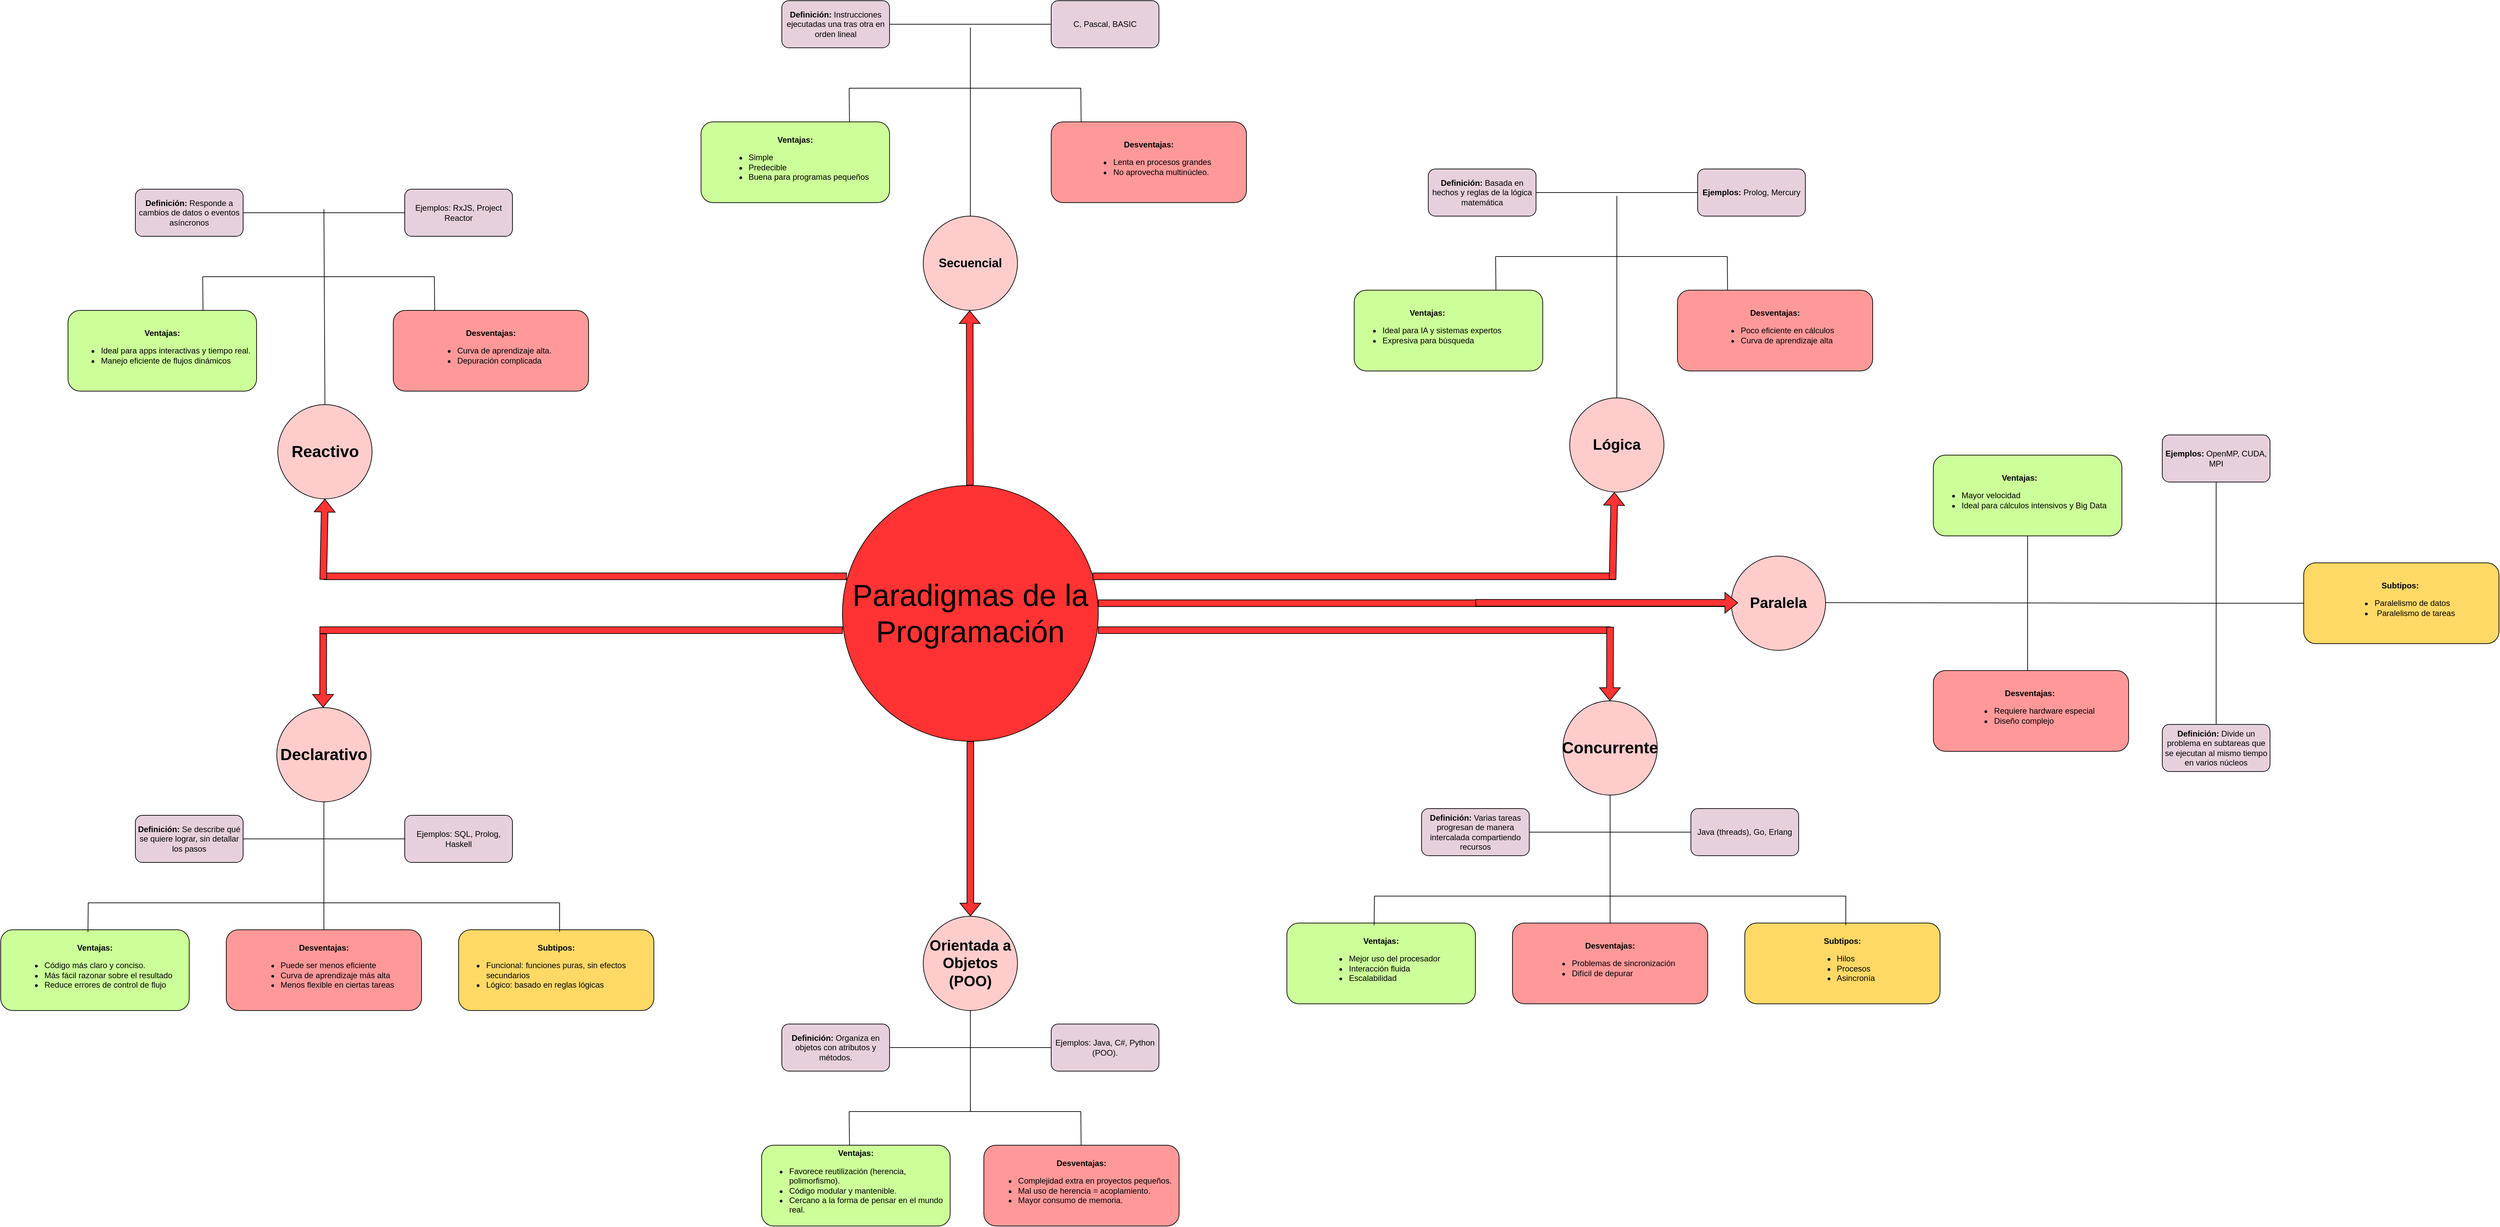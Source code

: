<mxfile version="28.1.2">
  <diagram name="Página-1" id="tQN3K0fjcN7LDT4bnmvT">
    <mxGraphModel dx="7834" dy="4009" grid="1" gridSize="10" guides="1" tooltips="1" connect="1" arrows="1" fold="1" page="1" pageScale="1" pageWidth="827" pageHeight="1169" math="0" shadow="0">
      <root>
        <mxCell id="0" />
        <mxCell id="1" style="" parent="0" />
        <mxCell id="6TMwM8I6Ds__LiO6crbM-2" value="&lt;b&gt;Definición:&lt;/b&gt; Varias tareas progresan de manera intercalada compartiendo recursos" style="rounded=1;whiteSpace=wrap;html=1;fillColor=#E6D0DE;" parent="1" vertex="1">
          <mxGeometry x="670" y="260" width="160" height="70" as="geometry" />
        </mxCell>
        <mxCell id="6TMwM8I6Ds__LiO6crbM-5" value="&lt;b&gt;Ventajas:&lt;/b&gt;&lt;br data-end=&quot;310&quot; data-start=&quot;307&quot;&gt;&lt;div style=&quot;text-align: left;&quot;&gt;&lt;ul&gt;&lt;li&gt;&lt;span style=&quot;background-color: transparent; color: light-dark(rgb(0, 0, 0), rgb(255, 255, 255));&quot;&gt;Mejor uso del procesador&lt;/span&gt;&lt;/li&gt;&lt;li&gt;Interacción fluida&lt;/li&gt;&lt;li&gt;Escalabilidad&lt;/li&gt;&lt;/ul&gt;&lt;/div&gt;" style="rounded=1;whiteSpace=wrap;html=1;fillColor=#CCFF99;" parent="1" vertex="1">
          <mxGeometry x="470" y="430" width="280" height="120" as="geometry" />
        </mxCell>
        <mxCell id="6TMwM8I6Ds__LiO6crbM-6" value="&lt;b&gt;Desventajas:&lt;/b&gt;&lt;br&gt;&lt;div style=&quot;text-align: left;&quot;&gt;&lt;ul&gt;&lt;li&gt;&lt;span style=&quot;background-color: transparent; color: light-dark(rgb(0, 0, 0), rgb(255, 255, 255));&quot;&gt;Problemas de sincronización&lt;/span&gt;&lt;/li&gt;&lt;li&gt;Difícil de depurar&lt;/li&gt;&lt;/ul&gt;&lt;/div&gt;" style="rounded=1;whiteSpace=wrap;html=1;fillColor=#FF9999;" parent="1" vertex="1">
          <mxGeometry x="805" y="430" width="290" height="120" as="geometry" />
        </mxCell>
        <mxCell id="6TMwM8I6Ds__LiO6crbM-8" value="&lt;b&gt;Subtipos:&lt;/b&gt;&lt;br&gt;&lt;div style=&quot;text-align: left;&quot;&gt;&lt;ul&gt;&lt;li&gt;&lt;span style=&quot;background-color: transparent; color: light-dark(rgb(0, 0, 0), rgb(255, 255, 255));&quot;&gt;Hilos&lt;/span&gt;&lt;/li&gt;&lt;li&gt;Procesos&lt;/li&gt;&lt;li&gt;Asincronía&lt;/li&gt;&lt;/ul&gt;&lt;/div&gt;" style="rounded=1;whiteSpace=wrap;html=1;fillColor=#FFD966;" parent="1" vertex="1">
          <mxGeometry x="1150" y="430" width="290" height="120" as="geometry" />
        </mxCell>
        <mxCell id="6TMwM8I6Ds__LiO6crbM-9" value="&lt;span style=&quot;font-size: 24px;&quot;&gt;&lt;b&gt;Concurrente&lt;/b&gt;&lt;/span&gt;" style="ellipse;whiteSpace=wrap;html=1;aspect=fixed;fillColor=#FFCCCC;" parent="1" vertex="1">
          <mxGeometry x="880" y="100" width="140" height="140" as="geometry" />
        </mxCell>
        <mxCell id="6TMwM8I6Ds__LiO6crbM-10" value="" style="endArrow=none;html=1;rounded=0;entryX=0.5;entryY=1;entryDx=0;entryDy=0;exitX=0.5;exitY=0;exitDx=0;exitDy=0;" parent="1" source="6TMwM8I6Ds__LiO6crbM-6" target="6TMwM8I6Ds__LiO6crbM-9" edge="1">
          <mxGeometry width="50" height="50" relative="1" as="geometry">
            <mxPoint x="980" y="350" as="sourcePoint" />
            <mxPoint x="1030" y="300" as="targetPoint" />
          </mxGeometry>
        </mxCell>
        <mxCell id="6TMwM8I6Ds__LiO6crbM-12" value="Java (threads), Go, Erlang" style="rounded=1;whiteSpace=wrap;html=1;fillColor=#E6D0DE;" parent="1" vertex="1">
          <mxGeometry x="1070" y="260" width="160" height="70" as="geometry" />
        </mxCell>
        <mxCell id="6TMwM8I6Ds__LiO6crbM-13" value="" style="endArrow=none;html=1;rounded=0;exitX=1;exitY=0.5;exitDx=0;exitDy=0;entryX=0;entryY=0.5;entryDx=0;entryDy=0;" parent="1" source="6TMwM8I6Ds__LiO6crbM-2" target="6TMwM8I6Ds__LiO6crbM-12" edge="1">
          <mxGeometry width="50" height="50" relative="1" as="geometry">
            <mxPoint x="1050" y="310" as="sourcePoint" />
            <mxPoint x="1100" y="260" as="targetPoint" />
          </mxGeometry>
        </mxCell>
        <mxCell id="6TMwM8I6Ds__LiO6crbM-14" value="" style="endArrow=none;html=1;rounded=0;" parent="1" edge="1">
          <mxGeometry width="50" height="50" relative="1" as="geometry">
            <mxPoint x="600" y="390" as="sourcePoint" />
            <mxPoint x="1300" y="390" as="targetPoint" />
          </mxGeometry>
        </mxCell>
        <mxCell id="6TMwM8I6Ds__LiO6crbM-15" value="" style="endArrow=none;html=1;rounded=0;exitX=0.463;exitY=0.029;exitDx=0;exitDy=0;exitPerimeter=0;" parent="1" source="6TMwM8I6Ds__LiO6crbM-5" edge="1">
          <mxGeometry width="50" height="50" relative="1" as="geometry">
            <mxPoint x="1090" y="480" as="sourcePoint" />
            <mxPoint x="600" y="390" as="targetPoint" />
          </mxGeometry>
        </mxCell>
        <mxCell id="6TMwM8I6Ds__LiO6crbM-16" value="" style="endArrow=none;html=1;rounded=0;exitX=0.463;exitY=0.029;exitDx=0;exitDy=0;exitPerimeter=0;" parent="1" edge="1">
          <mxGeometry width="50" height="50" relative="1" as="geometry">
            <mxPoint x="1300" y="433" as="sourcePoint" />
            <mxPoint x="1300" y="390" as="targetPoint" />
          </mxGeometry>
        </mxCell>
        <mxCell id="6TMwM8I6Ds__LiO6crbM-17" value="&lt;b&gt;Definición:&lt;/b&gt; Se describe qué se quiere lograr, sin detallar los pasos" style="rounded=1;whiteSpace=wrap;html=1;fillColor=#E6D0DE;" parent="1" vertex="1">
          <mxGeometry x="-1240" y="270" width="160" height="70" as="geometry" />
        </mxCell>
        <mxCell id="6TMwM8I6Ds__LiO6crbM-18" value="&lt;b&gt;Ventajas:&lt;/b&gt;&lt;br data-end=&quot;882&quot; data-start=&quot;879&quot;&gt;&lt;ul&gt;&lt;li style=&quot;text-align: left;&quot;&gt;Código más claro y conciso.&lt;/li&gt;&lt;li style=&quot;text-align: left;&quot;&gt;Más fácil razonar sobre el resultado&lt;/li&gt;&lt;li style=&quot;text-align: left;&quot;&gt;Reduce errores de control de flujo&lt;/li&gt;&lt;/ul&gt;" style="rounded=1;whiteSpace=wrap;html=1;fillColor=#CCFF99;" parent="1" vertex="1">
          <mxGeometry x="-1440" y="440" width="280" height="120" as="geometry" />
        </mxCell>
        <mxCell id="6TMwM8I6Ds__LiO6crbM-19" value="&lt;b&gt;Desventajas:&lt;/b&gt;&lt;br&gt;&lt;div style=&quot;text-align: left;&quot;&gt;&lt;ul&gt;&lt;li&gt;&lt;span style=&quot;background-color: transparent; color: light-dark(rgb(0, 0, 0), rgb(255, 255, 255));&quot;&gt;Puede ser menos eficiente&lt;/span&gt;&lt;/li&gt;&lt;li&gt;&lt;span style=&quot;background-color: transparent; color: light-dark(rgb(0, 0, 0), rgb(255, 255, 255));&quot;&gt;Curva de aprendizaje más alta&lt;/span&gt;&lt;/li&gt;&lt;li&gt;&lt;span style=&quot;background-color: transparent; color: light-dark(rgb(0, 0, 0), rgb(255, 255, 255));&quot;&gt;Menos flexible en ciertas tareas&lt;/span&gt;&lt;/li&gt;&lt;/ul&gt;&lt;/div&gt;" style="rounded=1;whiteSpace=wrap;html=1;fillColor=#FF9999;" parent="1" vertex="1">
          <mxGeometry x="-1105" y="440" width="290" height="120" as="geometry" />
        </mxCell>
        <mxCell id="6TMwM8I6Ds__LiO6crbM-20" value="&lt;b&gt;Subtipos:&lt;br&gt;&lt;/b&gt;&lt;div style=&quot;text-align: left;&quot;&gt;&lt;ul&gt;&lt;li&gt;&lt;span style=&quot;background-color: transparent; color: light-dark(rgb(0, 0, 0), rgb(255, 255, 255));&quot;&gt;Funcional: funciones puras, sin efectos secundarios&lt;/span&gt;&lt;/li&gt;&lt;li&gt;&lt;span style=&quot;background-color: transparent; color: light-dark(rgb(0, 0, 0), rgb(255, 255, 255));&quot;&gt;Lógico: basado en reglas lógicas&lt;/span&gt;&lt;/li&gt;&lt;/ul&gt;&lt;/div&gt;" style="rounded=1;whiteSpace=wrap;html=1;fillColor=#FFD966;" parent="1" vertex="1">
          <mxGeometry x="-760" y="440" width="290" height="120" as="geometry" />
        </mxCell>
        <mxCell id="6TMwM8I6Ds__LiO6crbM-21" value="&lt;font style=&quot;font-size: 24px;&quot;&gt;&lt;b&gt;Declarativo&lt;/b&gt;&lt;/font&gt;" style="ellipse;whiteSpace=wrap;html=1;aspect=fixed;fillColor=#FFCCCC;" parent="1" vertex="1">
          <mxGeometry x="-1030" y="110" width="140" height="140" as="geometry" />
        </mxCell>
        <mxCell id="6TMwM8I6Ds__LiO6crbM-22" value="" style="endArrow=none;html=1;rounded=0;entryX=0.5;entryY=1;entryDx=0;entryDy=0;exitX=0.5;exitY=0;exitDx=0;exitDy=0;" parent="1" source="6TMwM8I6Ds__LiO6crbM-19" target="6TMwM8I6Ds__LiO6crbM-21" edge="1">
          <mxGeometry width="50" height="50" relative="1" as="geometry">
            <mxPoint x="-930" y="360" as="sourcePoint" />
            <mxPoint x="-880" y="310" as="targetPoint" />
          </mxGeometry>
        </mxCell>
        <mxCell id="6TMwM8I6Ds__LiO6crbM-23" value="Ejemplos: SQL, Prolog, Haskell" style="rounded=1;whiteSpace=wrap;html=1;fillColor=#E6D0DE;" parent="1" vertex="1">
          <mxGeometry x="-840" y="270" width="160" height="70" as="geometry" />
        </mxCell>
        <mxCell id="6TMwM8I6Ds__LiO6crbM-24" value="" style="endArrow=none;html=1;rounded=0;exitX=1;exitY=0.5;exitDx=0;exitDy=0;entryX=0;entryY=0.5;entryDx=0;entryDy=0;" parent="1" source="6TMwM8I6Ds__LiO6crbM-17" target="6TMwM8I6Ds__LiO6crbM-23" edge="1">
          <mxGeometry width="50" height="50" relative="1" as="geometry">
            <mxPoint x="-860" y="320" as="sourcePoint" />
            <mxPoint x="-810" y="270" as="targetPoint" />
          </mxGeometry>
        </mxCell>
        <mxCell id="6TMwM8I6Ds__LiO6crbM-25" value="" style="endArrow=none;html=1;rounded=0;" parent="1" edge="1">
          <mxGeometry width="50" height="50" relative="1" as="geometry">
            <mxPoint x="-1310" y="400" as="sourcePoint" />
            <mxPoint x="-610" y="400" as="targetPoint" />
          </mxGeometry>
        </mxCell>
        <mxCell id="6TMwM8I6Ds__LiO6crbM-26" value="" style="endArrow=none;html=1;rounded=0;exitX=0.463;exitY=0.029;exitDx=0;exitDy=0;exitPerimeter=0;" parent="1" source="6TMwM8I6Ds__LiO6crbM-18" edge="1">
          <mxGeometry width="50" height="50" relative="1" as="geometry">
            <mxPoint x="-820" y="490" as="sourcePoint" />
            <mxPoint x="-1310" y="400" as="targetPoint" />
          </mxGeometry>
        </mxCell>
        <mxCell id="6TMwM8I6Ds__LiO6crbM-27" value="" style="endArrow=none;html=1;rounded=0;exitX=0.463;exitY=0.029;exitDx=0;exitDy=0;exitPerimeter=0;" parent="1" edge="1">
          <mxGeometry width="50" height="50" relative="1" as="geometry">
            <mxPoint x="-610" y="443" as="sourcePoint" />
            <mxPoint x="-610" y="400" as="targetPoint" />
          </mxGeometry>
        </mxCell>
        <mxCell id="6TMwM8I6Ds__LiO6crbM-28" value="&lt;b&gt;Definición:&lt;/b&gt; Organiza en objetos con atributos y métodos." style="rounded=1;whiteSpace=wrap;html=1;fillColor=#E6D0DE;" parent="1" vertex="1">
          <mxGeometry x="-280" y="580" width="160" height="70" as="geometry" />
        </mxCell>
        <mxCell id="6TMwM8I6Ds__LiO6crbM-29" value="&lt;b&gt;Ventajas:&lt;/b&gt;&lt;br&gt;&lt;div style=&quot;text-align: left;&quot;&gt;&lt;ul&gt;&lt;li&gt;&lt;span style=&quot;background-color: transparent; color: light-dark(rgb(0, 0, 0), rgb(255, 255, 255));&quot;&gt;Favorece reutilización (herencia, polimorfismo).&lt;/span&gt;&lt;/li&gt;&lt;li&gt;&lt;span style=&quot;background-color: transparent; color: light-dark(rgb(0, 0, 0), rgb(255, 255, 255));&quot;&gt;Código modular y mantenible.&lt;/span&gt;&lt;/li&gt;&lt;li&gt;&lt;span style=&quot;background-color: transparent; color: light-dark(rgb(0, 0, 0), rgb(255, 255, 255));&quot;&gt;Cercano a la forma de pensar en el mundo real.&lt;/span&gt;&lt;/li&gt;&lt;/ul&gt;&lt;/div&gt;" style="rounded=1;whiteSpace=wrap;html=1;fillColor=#CCFF99;" parent="1" vertex="1">
          <mxGeometry x="-310" y="760" width="280" height="120" as="geometry" />
        </mxCell>
        <mxCell id="6TMwM8I6Ds__LiO6crbM-31" value="&lt;b&gt;Desventajas:&lt;br&gt;&lt;/b&gt;&lt;div style=&quot;text-align: left;&quot;&gt;&lt;ul&gt;&lt;li&gt;&lt;span style=&quot;background-color: transparent; color: light-dark(rgb(0, 0, 0), rgb(255, 255, 255));&quot;&gt;Complejidad extra en proyectos pequeños.&lt;/span&gt;&lt;/li&gt;&lt;li&gt;&lt;span style=&quot;background-color: transparent; color: light-dark(rgb(0, 0, 0), rgb(255, 255, 255));&quot;&gt;Mal uso de herencia = acoplamiento.&lt;/span&gt;&lt;/li&gt;&lt;li&gt;&lt;span style=&quot;background-color: transparent; color: light-dark(rgb(0, 0, 0), rgb(255, 255, 255));&quot;&gt;Mayor consumo de memoria.&lt;/span&gt;&lt;/li&gt;&lt;/ul&gt;&lt;/div&gt;" style="rounded=1;whiteSpace=wrap;html=1;fillColor=#FF9999;" parent="1" vertex="1">
          <mxGeometry x="20" y="760" width="290" height="120" as="geometry" />
        </mxCell>
        <mxCell id="6TMwM8I6Ds__LiO6crbM-32" value="&lt;b&gt;&lt;font style=&quot;font-size: 22px;&quot;&gt;Orientada a Objetos (POO)&lt;/font&gt;&lt;/b&gt;" style="ellipse;whiteSpace=wrap;html=1;aspect=fixed;fillColor=#FFCCCC;" parent="1" vertex="1">
          <mxGeometry x="-70" y="420" width="140" height="140" as="geometry" />
        </mxCell>
        <mxCell id="6TMwM8I6Ds__LiO6crbM-33" value="" style="endArrow=none;html=1;rounded=0;entryX=0.5;entryY=1;entryDx=0;entryDy=0;" parent="1" target="6TMwM8I6Ds__LiO6crbM-32" edge="1">
          <mxGeometry width="50" height="50" relative="1" as="geometry">
            <mxPoint y="710" as="sourcePoint" />
            <mxPoint x="80" y="620" as="targetPoint" />
          </mxGeometry>
        </mxCell>
        <mxCell id="6TMwM8I6Ds__LiO6crbM-34" value="Ejemplos: Java, C#, Python (POO)." style="rounded=1;whiteSpace=wrap;html=1;fillColor=#E6D0DE;" parent="1" vertex="1">
          <mxGeometry x="120" y="580" width="160" height="70" as="geometry" />
        </mxCell>
        <mxCell id="6TMwM8I6Ds__LiO6crbM-35" value="" style="endArrow=none;html=1;rounded=0;exitX=1;exitY=0.5;exitDx=0;exitDy=0;entryX=0;entryY=0.5;entryDx=0;entryDy=0;" parent="1" source="6TMwM8I6Ds__LiO6crbM-28" target="6TMwM8I6Ds__LiO6crbM-34" edge="1">
          <mxGeometry width="50" height="50" relative="1" as="geometry">
            <mxPoint x="100" y="630" as="sourcePoint" />
            <mxPoint x="150" y="580" as="targetPoint" />
          </mxGeometry>
        </mxCell>
        <mxCell id="6TMwM8I6Ds__LiO6crbM-36" value="" style="endArrow=none;html=1;rounded=0;" parent="1" edge="1">
          <mxGeometry width="50" height="50" relative="1" as="geometry">
            <mxPoint x="-180" y="710" as="sourcePoint" />
            <mxPoint x="164" y="710" as="targetPoint" />
          </mxGeometry>
        </mxCell>
        <mxCell id="6TMwM8I6Ds__LiO6crbM-38" value="" style="endArrow=none;html=1;rounded=0;exitX=0.463;exitY=0.029;exitDx=0;exitDy=0;exitPerimeter=0;" parent="1" edge="1">
          <mxGeometry width="50" height="50" relative="1" as="geometry">
            <mxPoint x="164.47" y="760" as="sourcePoint" />
            <mxPoint x="164" y="710" as="targetPoint" />
          </mxGeometry>
        </mxCell>
        <mxCell id="6TMwM8I6Ds__LiO6crbM-39" value="" style="endArrow=none;html=1;rounded=0;exitX=0.463;exitY=0.029;exitDx=0;exitDy=0;exitPerimeter=0;" parent="1" edge="1">
          <mxGeometry width="50" height="50" relative="1" as="geometry">
            <mxPoint x="-179.53" y="760" as="sourcePoint" />
            <mxPoint x="-180" y="710" as="targetPoint" />
          </mxGeometry>
        </mxCell>
        <mxCell id="6TMwM8I6Ds__LiO6crbM-40" value="&lt;b&gt;Definición:&lt;/b&gt; Responde a cambios de datos o eventos asíncronos" style="rounded=1;whiteSpace=wrap;html=1;fillColor=#E6D0DE;" parent="1" vertex="1">
          <mxGeometry x="-1240" y="-660" width="160" height="70" as="geometry" />
        </mxCell>
        <mxCell id="6TMwM8I6Ds__LiO6crbM-41" value="&lt;b&gt;Ventajas:&lt;br&gt;&lt;/b&gt;&lt;div style=&quot;text-align: left;&quot;&gt;&lt;ul&gt;&lt;li&gt;&lt;span style=&quot;background-color: transparent; color: light-dark(rgb(0, 0, 0), rgb(255, 255, 255));&quot;&gt;Ideal para apps interactivas y tiempo real.&lt;/span&gt;&lt;/li&gt;&lt;li&gt;&lt;span style=&quot;background-color: transparent; color: light-dark(rgb(0, 0, 0), rgb(255, 255, 255));&quot;&gt;Manejo eficiente de flujos dinámicos&lt;/span&gt;&lt;/li&gt;&lt;/ul&gt;&lt;/div&gt;" style="rounded=1;whiteSpace=wrap;html=1;fillColor=#CCFF99;" parent="1" vertex="1">
          <mxGeometry x="-1340" y="-480" width="280" height="120" as="geometry" />
        </mxCell>
        <mxCell id="6TMwM8I6Ds__LiO6crbM-42" value="&lt;b&gt;Desventajas:&lt;br&gt;&lt;/b&gt;&lt;div style=&quot;text-align: left;&quot;&gt;&lt;ul&gt;&lt;li&gt;&lt;span style=&quot;background-color: transparent; color: light-dark(rgb(0, 0, 0), rgb(255, 255, 255));&quot;&gt;Curva de aprendizaje alta.&lt;/span&gt;&lt;/li&gt;&lt;li&gt;&lt;span style=&quot;background-color: transparent; color: light-dark(rgb(0, 0, 0), rgb(255, 255, 255));&quot;&gt;Depuración complicada&lt;/span&gt;&lt;/li&gt;&lt;/ul&gt;&lt;/div&gt;" style="rounded=1;whiteSpace=wrap;html=1;fillColor=#FF9999;" parent="1" vertex="1">
          <mxGeometry x="-857" y="-480" width="290" height="120" as="geometry" />
        </mxCell>
        <mxCell id="6TMwM8I6Ds__LiO6crbM-43" value="&lt;font style=&quot;font-size: 24px;&quot;&gt;&lt;b&gt;Reactivo&lt;/b&gt;&lt;/font&gt;" style="ellipse;whiteSpace=wrap;html=1;aspect=fixed;fillColor=#FFCCCC;" parent="1" vertex="1">
          <mxGeometry x="-1028.5" y="-340" width="140" height="140" as="geometry" />
        </mxCell>
        <mxCell id="6TMwM8I6Ds__LiO6crbM-45" value="Ejemplos: RxJS, Project Reactor" style="rounded=1;whiteSpace=wrap;html=1;fillColor=#E6D0DE;" parent="1" vertex="1">
          <mxGeometry x="-840" y="-660" width="160" height="70" as="geometry" />
        </mxCell>
        <mxCell id="6TMwM8I6Ds__LiO6crbM-46" value="" style="endArrow=none;html=1;rounded=0;exitX=1;exitY=0.5;exitDx=0;exitDy=0;entryX=0;entryY=0.5;entryDx=0;entryDy=0;" parent="1" source="6TMwM8I6Ds__LiO6crbM-40" target="6TMwM8I6Ds__LiO6crbM-45" edge="1">
          <mxGeometry width="50" height="50" relative="1" as="geometry">
            <mxPoint x="-860" y="-610" as="sourcePoint" />
            <mxPoint x="-810" y="-660" as="targetPoint" />
          </mxGeometry>
        </mxCell>
        <mxCell id="6TMwM8I6Ds__LiO6crbM-47" value="" style="endArrow=none;html=1;rounded=0;" parent="1" edge="1">
          <mxGeometry width="50" height="50" relative="1" as="geometry">
            <mxPoint x="-1140" y="-530" as="sourcePoint" />
            <mxPoint x="-796" y="-530" as="targetPoint" />
          </mxGeometry>
        </mxCell>
        <mxCell id="6TMwM8I6Ds__LiO6crbM-48" value="" style="endArrow=none;html=1;rounded=0;exitX=0.463;exitY=0.029;exitDx=0;exitDy=0;exitPerimeter=0;" parent="1" edge="1">
          <mxGeometry width="50" height="50" relative="1" as="geometry">
            <mxPoint x="-795.53" y="-480" as="sourcePoint" />
            <mxPoint x="-796" y="-530" as="targetPoint" />
          </mxGeometry>
        </mxCell>
        <mxCell id="6TMwM8I6Ds__LiO6crbM-49" value="" style="endArrow=none;html=1;rounded=0;exitX=0.463;exitY=0.029;exitDx=0;exitDy=0;exitPerimeter=0;" parent="1" edge="1">
          <mxGeometry width="50" height="50" relative="1" as="geometry">
            <mxPoint x="-1139.53" y="-480" as="sourcePoint" />
            <mxPoint x="-1140" y="-530" as="targetPoint" />
          </mxGeometry>
        </mxCell>
        <mxCell id="6TMwM8I6Ds__LiO6crbM-50" value="&lt;strong data-end=&quot;1249&quot; data-start=&quot;1234&quot;&gt;Definición:&lt;/strong&gt; Basada en hechos y reglas de la lógica matemática" style="rounded=1;whiteSpace=wrap;html=1;fillColor=#E6D0DE;" parent="1" vertex="1">
          <mxGeometry x="680" y="-690" width="160" height="70" as="geometry" />
        </mxCell>
        <mxCell id="6TMwM8I6Ds__LiO6crbM-51" value="&lt;div style=&quot;text-align: center;&quot;&gt;&lt;b&gt;Ventajas:&amp;nbsp;&lt;/b&gt;&lt;/div&gt;&lt;div style=&quot;&quot;&gt;&lt;ul&gt;&lt;li&gt;Ideal para IA y sistemas expertos&lt;/li&gt;&lt;li&gt;Expresiva para búsqueda&lt;/li&gt;&lt;/ul&gt;&lt;/div&gt;" style="rounded=1;whiteSpace=wrap;html=1;fillColor=#CCFF99;align=left;" parent="1" vertex="1">
          <mxGeometry x="570" y="-510" width="280" height="120" as="geometry" />
        </mxCell>
        <mxCell id="6TMwM8I6Ds__LiO6crbM-52" value="&lt;b&gt;Desventajas:&lt;/b&gt;&lt;div&gt;&lt;div style=&quot;text-align: left;&quot;&gt;&lt;ul&gt;&lt;li&gt;Poco eficiente en cálculos&amp;nbsp;&lt;/li&gt;&lt;li&gt;Curva de aprendizaje alta&lt;/li&gt;&lt;/ul&gt;&lt;/div&gt;&lt;/div&gt;" style="rounded=1;whiteSpace=wrap;html=1;fillColor=#FF9999;" parent="1" vertex="1">
          <mxGeometry x="1050" y="-510" width="290" height="120" as="geometry" />
        </mxCell>
        <mxCell id="6TMwM8I6Ds__LiO6crbM-53" value="&lt;span style=&quot;font-size: 22px;&quot;&gt;&lt;b&gt;Lógica&lt;/b&gt;&lt;/span&gt;" style="ellipse;whiteSpace=wrap;html=1;aspect=fixed;fillColor=#FFCCCC;" parent="1" vertex="1">
          <mxGeometry x="890" y="-350" width="140" height="140" as="geometry" />
        </mxCell>
        <mxCell id="6TMwM8I6Ds__LiO6crbM-55" value="&lt;b&gt;&lt;span data-end=&quot;2838&quot; data-start=&quot;2825&quot;&gt;Ejemplos&lt;/span&gt;&lt;span data-end=&quot;2838&quot; data-start=&quot;2825&quot;&gt;:&lt;/span&gt;&lt;/b&gt; Prolog, Mercury" style="rounded=1;whiteSpace=wrap;html=1;fillColor=#E6D0DE;" parent="1" vertex="1">
          <mxGeometry x="1080" y="-690" width="160" height="70" as="geometry" />
        </mxCell>
        <mxCell id="6TMwM8I6Ds__LiO6crbM-56" value="" style="endArrow=none;html=1;rounded=0;exitX=1;exitY=0.5;exitDx=0;exitDy=0;entryX=0;entryY=0.5;entryDx=0;entryDy=0;" parent="1" source="6TMwM8I6Ds__LiO6crbM-50" target="6TMwM8I6Ds__LiO6crbM-55" edge="1">
          <mxGeometry width="50" height="50" relative="1" as="geometry">
            <mxPoint x="1060" y="-640" as="sourcePoint" />
            <mxPoint x="1110" y="-690" as="targetPoint" />
          </mxGeometry>
        </mxCell>
        <mxCell id="6TMwM8I6Ds__LiO6crbM-57" value="" style="endArrow=none;html=1;rounded=0;" parent="1" edge="1">
          <mxGeometry width="50" height="50" relative="1" as="geometry">
            <mxPoint x="780" y="-560" as="sourcePoint" />
            <mxPoint x="1124" y="-560" as="targetPoint" />
          </mxGeometry>
        </mxCell>
        <mxCell id="6TMwM8I6Ds__LiO6crbM-58" value="" style="endArrow=none;html=1;rounded=0;exitX=0.463;exitY=0.029;exitDx=0;exitDy=0;exitPerimeter=0;" parent="1" edge="1">
          <mxGeometry width="50" height="50" relative="1" as="geometry">
            <mxPoint x="1124.47" y="-510" as="sourcePoint" />
            <mxPoint x="1124" y="-560" as="targetPoint" />
          </mxGeometry>
        </mxCell>
        <mxCell id="6TMwM8I6Ds__LiO6crbM-59" value="" style="endArrow=none;html=1;rounded=0;exitX=0.463;exitY=0.029;exitDx=0;exitDy=0;exitPerimeter=0;" parent="1" edge="1">
          <mxGeometry width="50" height="50" relative="1" as="geometry">
            <mxPoint x="780.47" y="-510" as="sourcePoint" />
            <mxPoint x="780" y="-560" as="targetPoint" />
          </mxGeometry>
        </mxCell>
        <mxCell id="6TMwM8I6Ds__LiO6crbM-69" value="&lt;strong data-end=&quot;928&quot; data-start=&quot;913&quot;&gt;Definición:&lt;/strong&gt; Instrucciones ejecutadas una tras otra en orden lineal" style="rounded=1;whiteSpace=wrap;html=1;fillColor=#E6D0DE;" parent="1" vertex="1">
          <mxGeometry x="-280" y="-940" width="160" height="70" as="geometry" />
        </mxCell>
        <mxCell id="6TMwM8I6Ds__LiO6crbM-70" value="&lt;b&gt;Ventajas:&lt;/b&gt;&lt;div&gt;&lt;div style=&quot;text-align: left;&quot;&gt;&lt;ul&gt;&lt;li&gt;&lt;span style=&quot;background-color: transparent; color: light-dark(rgb(0, 0, 0), rgb(255, 255, 255));&quot;&gt;Simple&lt;/span&gt;&lt;/li&gt;&lt;li&gt;Predecible&lt;/li&gt;&lt;li&gt;Buena para programas pequeños&lt;/li&gt;&lt;/ul&gt;&lt;/div&gt;&lt;/div&gt;" style="rounded=1;whiteSpace=wrap;html=1;fillColor=#CCFF99;" parent="1" vertex="1">
          <mxGeometry x="-400" y="-760" width="280" height="120" as="geometry" />
        </mxCell>
        <mxCell id="6TMwM8I6Ds__LiO6crbM-71" value="&lt;b&gt;Desventajas:&lt;/b&gt;&lt;br&gt;&lt;div style=&quot;text-align: left;&quot;&gt;&lt;ul&gt;&lt;li&gt;&lt;span style=&quot;background-color: transparent; color: light-dark(rgb(0, 0, 0), rgb(255, 255, 255));&quot;&gt;Lenta en procesos grandes&lt;/span&gt;&lt;/li&gt;&lt;li&gt;&lt;span style=&quot;background-color: transparent; color: light-dark(rgb(0, 0, 0), rgb(255, 255, 255));&quot;&gt;No aprovecha multinúcleo.&lt;/span&gt;&lt;/li&gt;&lt;/ul&gt;&lt;/div&gt;" style="rounded=1;whiteSpace=wrap;html=1;fillColor=#FF9999;" parent="1" vertex="1">
          <mxGeometry x="120" y="-760" width="290" height="120" as="geometry" />
        </mxCell>
        <mxCell id="6TMwM8I6Ds__LiO6crbM-72" value="&lt;font style=&quot;&quot;&gt;&lt;span style=&quot;font-size: 18px;&quot;&gt;&lt;b&gt;Secuencial&lt;/b&gt;&lt;/span&gt;&lt;/font&gt;" style="ellipse;whiteSpace=wrap;html=1;aspect=fixed;fillColor=#FFCCCC;" parent="1" vertex="1">
          <mxGeometry x="-70" y="-620" width="140" height="140" as="geometry" />
        </mxCell>
        <mxCell id="6TMwM8I6Ds__LiO6crbM-74" value="C, Pascal, BASIC" style="rounded=1;whiteSpace=wrap;html=1;fillColor=#E6D0DE;" parent="1" vertex="1">
          <mxGeometry x="120" y="-940" width="160" height="70" as="geometry" />
        </mxCell>
        <mxCell id="6TMwM8I6Ds__LiO6crbM-75" value="" style="endArrow=none;html=1;rounded=0;exitX=1;exitY=0.5;exitDx=0;exitDy=0;entryX=0;entryY=0.5;entryDx=0;entryDy=0;" parent="1" source="6TMwM8I6Ds__LiO6crbM-69" target="6TMwM8I6Ds__LiO6crbM-74" edge="1">
          <mxGeometry width="50" height="50" relative="1" as="geometry">
            <mxPoint x="100" y="-890" as="sourcePoint" />
            <mxPoint x="150" y="-940" as="targetPoint" />
          </mxGeometry>
        </mxCell>
        <mxCell id="6TMwM8I6Ds__LiO6crbM-76" value="" style="endArrow=none;html=1;rounded=0;" parent="1" edge="1">
          <mxGeometry width="50" height="50" relative="1" as="geometry">
            <mxPoint x="-180" y="-810" as="sourcePoint" />
            <mxPoint x="164" y="-810" as="targetPoint" />
          </mxGeometry>
        </mxCell>
        <mxCell id="6TMwM8I6Ds__LiO6crbM-77" value="" style="endArrow=none;html=1;rounded=0;exitX=0.463;exitY=0.029;exitDx=0;exitDy=0;exitPerimeter=0;" parent="1" edge="1">
          <mxGeometry width="50" height="50" relative="1" as="geometry">
            <mxPoint x="164.47" y="-760" as="sourcePoint" />
            <mxPoint x="164" y="-810" as="targetPoint" />
          </mxGeometry>
        </mxCell>
        <mxCell id="6TMwM8I6Ds__LiO6crbM-78" value="" style="endArrow=none;html=1;rounded=0;exitX=0.463;exitY=0.029;exitDx=0;exitDy=0;exitPerimeter=0;" parent="1" edge="1">
          <mxGeometry width="50" height="50" relative="1" as="geometry">
            <mxPoint x="-179.53" y="-760" as="sourcePoint" />
            <mxPoint x="-180" y="-810" as="targetPoint" />
          </mxGeometry>
        </mxCell>
        <mxCell id="6TMwM8I6Ds__LiO6crbM-81" value="&lt;font style=&quot;font-size: 45px;&quot;&gt;Paradigmas de la Programación&lt;/font&gt;" style="ellipse;whiteSpace=wrap;html=1;aspect=fixed;fillColor=#FF3333;" parent="1" vertex="1">
          <mxGeometry x="-190" y="-220" width="380" height="380" as="geometry" />
        </mxCell>
        <mxCell id="6TMwM8I6Ds__LiO6crbM-84" value="" style="shape=flexArrow;endArrow=classic;html=1;rounded=0;exitX=0.5;exitY=1;exitDx=0;exitDy=0;entryX=0.5;entryY=0;entryDx=0;entryDy=0;fillColor=#FF3333;" parent="1" source="6TMwM8I6Ds__LiO6crbM-81" target="6TMwM8I6Ds__LiO6crbM-32" edge="1">
          <mxGeometry width="50" height="50" relative="1" as="geometry">
            <mxPoint x="50" y="300" as="sourcePoint" />
            <mxPoint x="130" y="220" as="targetPoint" />
            <Array as="points" />
          </mxGeometry>
        </mxCell>
        <mxCell id="6TMwM8I6Ds__LiO6crbM-89" value="" style="shape=flexArrow;endArrow=classic;html=1;rounded=0;entryX=0.5;entryY=0;entryDx=0;entryDy=0;fillColor=#FF3333;" parent="1" edge="1">
          <mxGeometry width="50" height="50" relative="1" as="geometry">
            <mxPoint x="-961" as="sourcePoint" />
            <mxPoint x="-961.25" y="110" as="targetPoint" />
            <Array as="points" />
          </mxGeometry>
        </mxCell>
        <mxCell id="6TMwM8I6Ds__LiO6crbM-90" value="" style="rounded=0;whiteSpace=wrap;html=1;fillColor=#FF3333;" parent="1" vertex="1">
          <mxGeometry x="-966" y="-10" width="776" height="10" as="geometry" />
        </mxCell>
        <mxCell id="6TMwM8I6Ds__LiO6crbM-91" value="" style="rounded=0;whiteSpace=wrap;html=1;fillColor=#FF3333;" parent="1" vertex="1">
          <mxGeometry x="190" y="-10" width="760" height="10" as="geometry" />
        </mxCell>
        <mxCell id="6TMwM8I6Ds__LiO6crbM-92" value="" style="shape=flexArrow;endArrow=classic;html=1;rounded=0;entryX=0.5;entryY=0;entryDx=0;entryDy=0;fillColor=#FF3333;" parent="1" edge="1">
          <mxGeometry width="50" height="50" relative="1" as="geometry">
            <mxPoint x="949.95" y="-10" as="sourcePoint" />
            <mxPoint x="949.7" y="100" as="targetPoint" />
            <Array as="points" />
          </mxGeometry>
        </mxCell>
        <mxCell id="6TMwM8I6Ds__LiO6crbM-93" value="" style="shape=flexArrow;endArrow=classic;html=1;rounded=0;exitX=0.5;exitY=1;exitDx=0;exitDy=0;fillColor=#FF3333;" parent="1" edge="1">
          <mxGeometry width="50" height="50" relative="1" as="geometry">
            <mxPoint x="-0.67" y="-220" as="sourcePoint" />
            <mxPoint x="-1" y="-480" as="targetPoint" />
            <Array as="points" />
          </mxGeometry>
        </mxCell>
        <mxCell id="6TMwM8I6Ds__LiO6crbM-94" value="" style="endArrow=none;html=1;rounded=0;entryX=0.5;entryY=0;entryDx=0;entryDy=0;" parent="1" target="6TMwM8I6Ds__LiO6crbM-72" edge="1">
          <mxGeometry width="50" height="50" relative="1" as="geometry">
            <mxPoint y="-900" as="sourcePoint" />
            <mxPoint x="220" y="-670" as="targetPoint" />
          </mxGeometry>
        </mxCell>
        <mxCell id="6TMwM8I6Ds__LiO6crbM-95" value="" style="endArrow=none;html=1;rounded=0;exitX=0.5;exitY=0;exitDx=0;exitDy=0;" parent="1" source="6TMwM8I6Ds__LiO6crbM-43" edge="1">
          <mxGeometry width="50" height="50" relative="1" as="geometry">
            <mxPoint x="-260" y="-190" as="sourcePoint" />
            <mxPoint x="-960" y="-630" as="targetPoint" />
          </mxGeometry>
        </mxCell>
        <mxCell id="6TMwM8I6Ds__LiO6crbM-96" value="" style="rounded=0;whiteSpace=wrap;html=1;fillColor=#FF3333;" parent="1" vertex="1">
          <mxGeometry x="-960" y="-90" width="776" height="10" as="geometry" />
        </mxCell>
        <mxCell id="6TMwM8I6Ds__LiO6crbM-97" value="" style="shape=flexArrow;endArrow=classic;html=1;rounded=0;entryX=0.5;entryY=1;entryDx=0;entryDy=0;fillColor=#FF3333;" parent="1" target="6TMwM8I6Ds__LiO6crbM-43" edge="1">
          <mxGeometry width="50" height="50" relative="1" as="geometry">
            <mxPoint x="-961" y="-80" as="sourcePoint" />
            <mxPoint x="-961.17" y="-190" as="targetPoint" />
            <Array as="points" />
          </mxGeometry>
        </mxCell>
        <mxCell id="6TMwM8I6Ds__LiO6crbM-100" value="" style="rounded=0;whiteSpace=wrap;html=1;fillColor=#FF3333;" parent="1" vertex="1">
          <mxGeometry x="182" y="-90" width="776" height="10" as="geometry" />
        </mxCell>
        <mxCell id="6TMwM8I6Ds__LiO6crbM-101" value="" style="shape=flexArrow;endArrow=classic;html=1;rounded=0;entryX=0.5;entryY=1;entryDx=0;entryDy=0;fillColor=#FF3333;" parent="1" edge="1">
          <mxGeometry width="50" height="50" relative="1" as="geometry">
            <mxPoint x="953.67" y="-80" as="sourcePoint" />
            <mxPoint x="956.34" y="-210" as="targetPoint" />
            <Array as="points" />
          </mxGeometry>
        </mxCell>
        <mxCell id="6TMwM8I6Ds__LiO6crbM-102" value="" style="endArrow=none;html=1;rounded=0;entryX=0.5;entryY=0;entryDx=0;entryDy=0;" parent="1" target="6TMwM8I6Ds__LiO6crbM-53" edge="1">
          <mxGeometry width="50" height="50" relative="1" as="geometry">
            <mxPoint x="960" y="-650" as="sourcePoint" />
            <mxPoint x="980" y="-280" as="targetPoint" />
          </mxGeometry>
        </mxCell>
        <mxCell id="bVeAg6q1IMAMvoZI2eKl-1" value="&lt;strong data-end=&quot;551&quot; data-start=&quot;536&quot;&gt;Definición:&lt;/strong&gt; Divide un problema en subtareas que se ejecutan al mismo tiempo en varios núcleos" style="rounded=1;whiteSpace=wrap;html=1;fillColor=#E6D0DE;" vertex="1" parent="1">
          <mxGeometry x="1770" y="135" width="160" height="70" as="geometry" />
        </mxCell>
        <mxCell id="bVeAg6q1IMAMvoZI2eKl-2" value="&lt;div style=&quot;text-align: center;&quot;&gt;&lt;strong style=&quot;background-color: transparent; color: light-dark(rgb(0, 0, 0), rgb(255, 255, 255));&quot; data-end=&quot;685&quot; data-start=&quot;672&quot;&gt;Ventajas:&lt;/strong&gt;&lt;span style=&quot;background-color: transparent; color: light-dark(rgb(0, 0, 0), rgb(255, 255, 255));&quot;&gt;&amp;nbsp;&lt;/span&gt;&lt;/div&gt;&lt;div&gt;&lt;ul&gt;&lt;li&gt;Mayor velocidad&lt;/li&gt;&lt;li&gt;Ideal para cálculos intensivos y Big Data&lt;/li&gt;&lt;/ul&gt;&lt;/div&gt;" style="rounded=1;whiteSpace=wrap;html=1;fillColor=#CCFF99;align=left;" vertex="1" parent="1">
          <mxGeometry x="1430" y="-265" width="280" height="120" as="geometry" />
        </mxCell>
        <mxCell id="bVeAg6q1IMAMvoZI2eKl-3" value="&lt;strong data-end=&quot;764&quot; data-start=&quot;748&quot;&gt;Desventajas:&lt;/strong&gt;&amp;nbsp;&lt;div style=&quot;text-align: left;&quot;&gt;&lt;ul&gt;&lt;li&gt;Requiere hardware especial&lt;/li&gt;&lt;li&gt;Diseño complejo&lt;/li&gt;&lt;/ul&gt;&lt;/div&gt;" style="rounded=1;whiteSpace=wrap;html=1;fillColor=#FF9999;" vertex="1" parent="1">
          <mxGeometry x="1430" y="55" width="290" height="120" as="geometry" />
        </mxCell>
        <mxCell id="bVeAg6q1IMAMvoZI2eKl-4" value="&lt;span style=&quot;font-size: 22px;&quot;&gt;&lt;b&gt;Paralela&lt;/b&gt;&lt;/span&gt;" style="ellipse;whiteSpace=wrap;html=1;aspect=fixed;fillColor=#FFCCCC;" vertex="1" parent="1">
          <mxGeometry x="1130" y="-115" width="140" height="140" as="geometry" />
        </mxCell>
        <mxCell id="bVeAg6q1IMAMvoZI2eKl-5" value="&lt;strong data-end=&quot;650&quot; data-start=&quot;637&quot;&gt;Ejemplos:&lt;/strong&gt; OpenMP, CUDA, MPI" style="rounded=1;whiteSpace=wrap;html=1;fillColor=#E6D0DE;" vertex="1" parent="1">
          <mxGeometry x="1770" y="-295" width="160" height="70" as="geometry" />
        </mxCell>
        <mxCell id="bVeAg6q1IMAMvoZI2eKl-6" value="" style="endArrow=none;html=1;rounded=0;" edge="1" parent="1">
          <mxGeometry width="50" height="50" relative="1" as="geometry">
            <mxPoint x="1850" y="-225" as="sourcePoint" />
            <mxPoint x="1850" y="135" as="targetPoint" />
          </mxGeometry>
        </mxCell>
        <mxCell id="bVeAg6q1IMAMvoZI2eKl-7" value="" style="endArrow=none;html=1;rounded=0;" edge="1" parent="1">
          <mxGeometry width="50" height="50" relative="1" as="geometry">
            <mxPoint x="1570" y="55" as="sourcePoint" />
            <mxPoint x="1570" y="-145" as="targetPoint" />
          </mxGeometry>
        </mxCell>
        <mxCell id="bVeAg6q1IMAMvoZI2eKl-10" value="" style="endArrow=none;html=1;rounded=0;" edge="1" parent="1">
          <mxGeometry width="50" height="50" relative="1" as="geometry">
            <mxPoint x="1270" y="-45.83" as="sourcePoint" />
            <mxPoint x="1850" y="-45" as="targetPoint" />
          </mxGeometry>
        </mxCell>
        <mxCell id="bVeAg6q1IMAMvoZI2eKl-11" value="" style="rounded=0;whiteSpace=wrap;html=1;fillColor=#FF3333;" vertex="1" parent="1">
          <mxGeometry x="190" y="-50" width="940" height="10" as="geometry" />
        </mxCell>
        <mxCell id="bVeAg6q1IMAMvoZI2eKl-12" value="" style="shape=flexArrow;endArrow=classic;html=1;rounded=0;exitX=0.5;exitY=1;exitDx=0;exitDy=0;fillColor=#FF3333;" edge="1" parent="1">
          <mxGeometry width="50" height="50" relative="1" as="geometry">
            <mxPoint x="750" y="-45.62" as="sourcePoint" />
            <mxPoint x="1140" y="-45.62" as="targetPoint" />
            <Array as="points" />
          </mxGeometry>
        </mxCell>
        <mxCell id="bVeAg6q1IMAMvoZI2eKl-13" value="&lt;strong data-end=&quot;825&quot; data-start=&quot;812&quot;&gt;Subtipos:&lt;/strong&gt;&amp;nbsp;&lt;div&gt;&lt;div style=&quot;text-align: left;&quot;&gt;&lt;ul&gt;&lt;li&gt;&lt;span style=&quot;background-color: transparent; color: light-dark(rgb(0, 0, 0), rgb(255, 255, 255));&quot;&gt;Paralelismo de datos&lt;/span&gt;&lt;/li&gt;&lt;li&gt;&amp;nbsp;Paralelismo de tareas&lt;/li&gt;&lt;/ul&gt;&lt;/div&gt;&lt;/div&gt;" style="rounded=1;whiteSpace=wrap;html=1;fillColor=#FFD966;" vertex="1" parent="1">
          <mxGeometry x="1980" y="-105" width="290" height="120" as="geometry" />
        </mxCell>
        <mxCell id="bVeAg6q1IMAMvoZI2eKl-14" value="" style="endArrow=none;html=1;rounded=0;entryX=0;entryY=0.5;entryDx=0;entryDy=0;" edge="1" parent="1" target="bVeAg6q1IMAMvoZI2eKl-13">
          <mxGeometry width="50" height="50" relative="1" as="geometry">
            <mxPoint x="1850" y="-45" as="sourcePoint" />
            <mxPoint x="2360" y="-44.73" as="targetPoint" />
          </mxGeometry>
        </mxCell>
      </root>
    </mxGraphModel>
  </diagram>
</mxfile>
